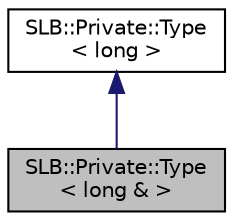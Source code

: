 digraph "SLB::Private::Type&lt; long &amp; &gt;"
{
  edge [fontname="Helvetica",fontsize="10",labelfontname="Helvetica",labelfontsize="10"];
  node [fontname="Helvetica",fontsize="10",shape=record];
  Node1 [label="SLB::Private::Type\l\< long & \>",height=0.2,width=0.4,color="black", fillcolor="grey75", style="filled", fontcolor="black"];
  Node2 -> Node1 [dir="back",color="midnightblue",fontsize="10",style="solid",fontname="Helvetica"];
  Node2 [label="SLB::Private::Type\l\< long \>",height=0.2,width=0.4,color="black", fillcolor="white", style="filled",URL="$structSLB_1_1Private_1_1Type_3_01long_01_4.html"];
}
